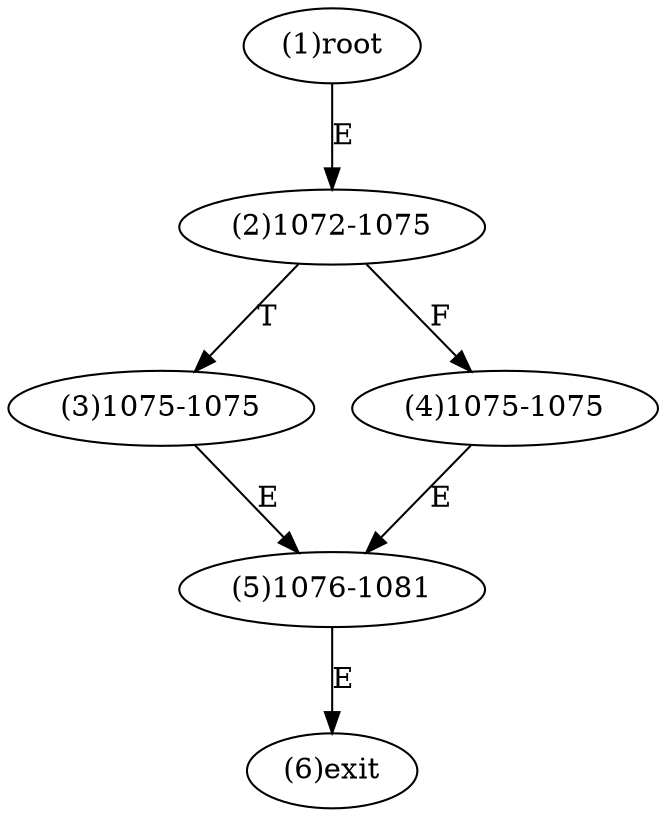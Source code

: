 digraph "" { 
1[ label="(1)root"];
2[ label="(2)1072-1075"];
3[ label="(3)1075-1075"];
4[ label="(4)1075-1075"];
5[ label="(5)1076-1081"];
6[ label="(6)exit"];
1->2[ label="E"];
2->4[ label="F"];
2->3[ label="T"];
3->5[ label="E"];
4->5[ label="E"];
5->6[ label="E"];
}